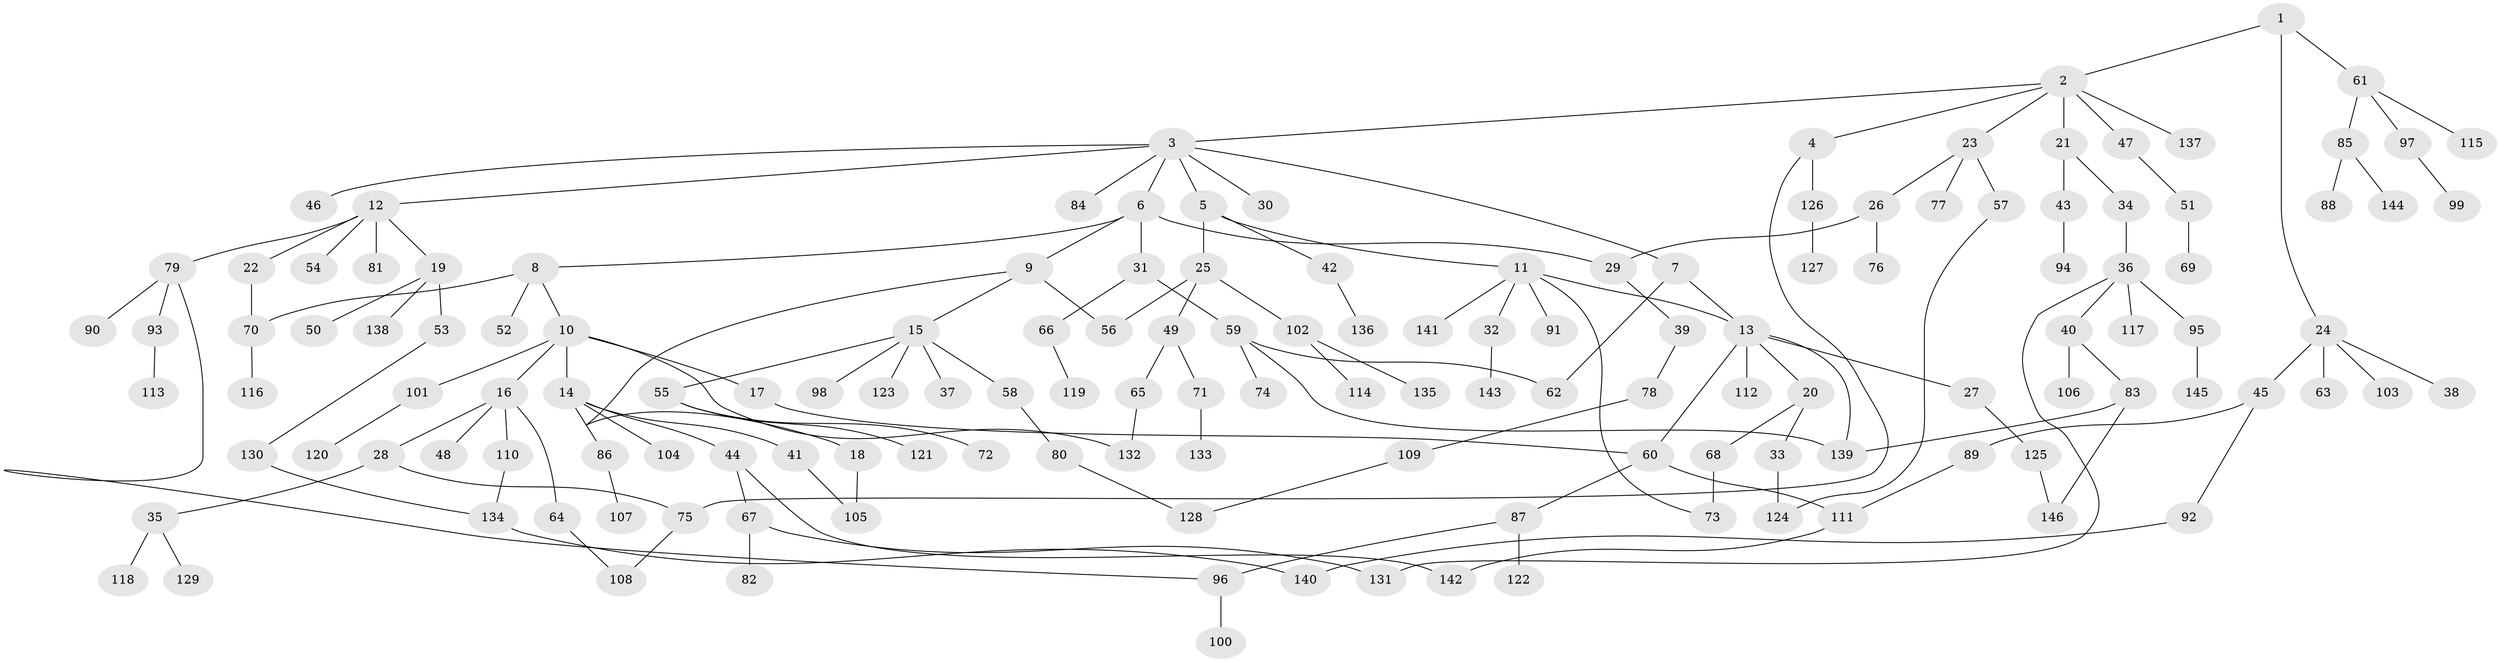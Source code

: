 // coarse degree distribution, {21: 0.017241379310344827, 6: 0.017241379310344827, 9: 0.034482758620689655, 3: 0.1206896551724138, 7: 0.017241379310344827, 4: 0.05172413793103448, 5: 0.05172413793103448, 2: 0.2413793103448276, 1: 0.4482758620689655}
// Generated by graph-tools (version 1.1) at 2025/17/03/04/25 18:17:01]
// undirected, 146 vertices, 167 edges
graph export_dot {
graph [start="1"]
  node [color=gray90,style=filled];
  1;
  2;
  3;
  4;
  5;
  6;
  7;
  8;
  9;
  10;
  11;
  12;
  13;
  14;
  15;
  16;
  17;
  18;
  19;
  20;
  21;
  22;
  23;
  24;
  25;
  26;
  27;
  28;
  29;
  30;
  31;
  32;
  33;
  34;
  35;
  36;
  37;
  38;
  39;
  40;
  41;
  42;
  43;
  44;
  45;
  46;
  47;
  48;
  49;
  50;
  51;
  52;
  53;
  54;
  55;
  56;
  57;
  58;
  59;
  60;
  61;
  62;
  63;
  64;
  65;
  66;
  67;
  68;
  69;
  70;
  71;
  72;
  73;
  74;
  75;
  76;
  77;
  78;
  79;
  80;
  81;
  82;
  83;
  84;
  85;
  86;
  87;
  88;
  89;
  90;
  91;
  92;
  93;
  94;
  95;
  96;
  97;
  98;
  99;
  100;
  101;
  102;
  103;
  104;
  105;
  106;
  107;
  108;
  109;
  110;
  111;
  112;
  113;
  114;
  115;
  116;
  117;
  118;
  119;
  120;
  121;
  122;
  123;
  124;
  125;
  126;
  127;
  128;
  129;
  130;
  131;
  132;
  133;
  134;
  135;
  136;
  137;
  138;
  139;
  140;
  141;
  142;
  143;
  144;
  145;
  146;
  1 -- 2;
  1 -- 24;
  1 -- 61;
  2 -- 3;
  2 -- 4;
  2 -- 21;
  2 -- 23;
  2 -- 47;
  2 -- 137;
  3 -- 5;
  3 -- 6;
  3 -- 7;
  3 -- 12;
  3 -- 30;
  3 -- 46;
  3 -- 84;
  4 -- 75;
  4 -- 126;
  5 -- 11;
  5 -- 25;
  5 -- 42;
  6 -- 8;
  6 -- 9;
  6 -- 29;
  6 -- 31;
  7 -- 13;
  7 -- 62;
  8 -- 10;
  8 -- 52;
  8 -- 70;
  9 -- 15;
  9 -- 18;
  9 -- 56;
  10 -- 14;
  10 -- 16;
  10 -- 17;
  10 -- 101;
  10 -- 132;
  11 -- 32;
  11 -- 91;
  11 -- 141;
  11 -- 13;
  11 -- 73;
  12 -- 19;
  12 -- 22;
  12 -- 54;
  12 -- 79;
  12 -- 81;
  13 -- 20;
  13 -- 27;
  13 -- 112;
  13 -- 139;
  13 -- 60;
  14 -- 41;
  14 -- 44;
  14 -- 86;
  14 -- 104;
  15 -- 37;
  15 -- 55;
  15 -- 58;
  15 -- 98;
  15 -- 123;
  16 -- 28;
  16 -- 48;
  16 -- 64;
  16 -- 110;
  17 -- 60;
  18 -- 105;
  19 -- 50;
  19 -- 53;
  19 -- 138;
  20 -- 33;
  20 -- 68;
  21 -- 34;
  21 -- 43;
  22 -- 70;
  23 -- 26;
  23 -- 57;
  23 -- 77;
  24 -- 38;
  24 -- 45;
  24 -- 63;
  24 -- 103;
  25 -- 49;
  25 -- 56;
  25 -- 102;
  26 -- 76;
  26 -- 29;
  27 -- 125;
  28 -- 35;
  28 -- 75;
  29 -- 39;
  31 -- 59;
  31 -- 66;
  32 -- 143;
  33 -- 124;
  34 -- 36;
  35 -- 118;
  35 -- 129;
  36 -- 40;
  36 -- 95;
  36 -- 117;
  36 -- 131;
  39 -- 78;
  40 -- 83;
  40 -- 106;
  41 -- 105;
  42 -- 136;
  43 -- 94;
  44 -- 67;
  44 -- 142;
  45 -- 89;
  45 -- 92;
  47 -- 51;
  49 -- 65;
  49 -- 71;
  51 -- 69;
  53 -- 130;
  55 -- 72;
  55 -- 121;
  57 -- 124;
  58 -- 80;
  59 -- 74;
  59 -- 62;
  59 -- 139;
  60 -- 87;
  60 -- 111;
  61 -- 85;
  61 -- 97;
  61 -- 115;
  64 -- 108;
  65 -- 132;
  66 -- 119;
  67 -- 82;
  67 -- 131;
  68 -- 73;
  70 -- 116;
  71 -- 133;
  75 -- 108;
  78 -- 109;
  79 -- 90;
  79 -- 93;
  79 -- 96;
  80 -- 128;
  83 -- 139;
  83 -- 146;
  85 -- 88;
  85 -- 144;
  86 -- 107;
  87 -- 122;
  87 -- 96;
  89 -- 111;
  92 -- 140;
  93 -- 113;
  95 -- 145;
  96 -- 100;
  97 -- 99;
  101 -- 120;
  102 -- 114;
  102 -- 135;
  109 -- 128;
  110 -- 134;
  111 -- 142;
  125 -- 146;
  126 -- 127;
  130 -- 134;
  134 -- 140;
}
